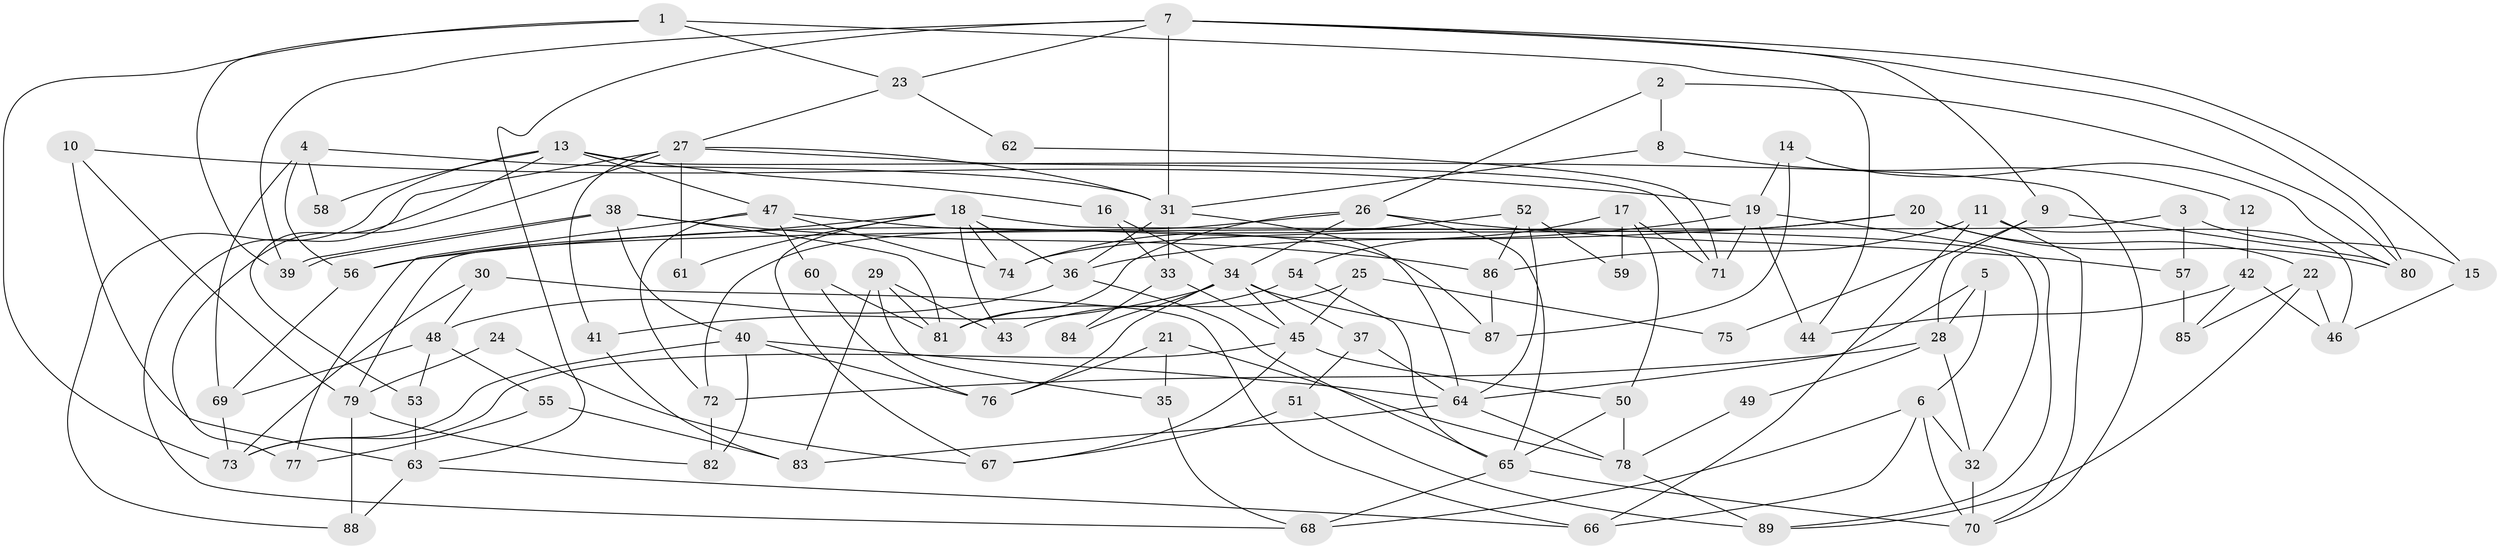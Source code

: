 // coarse degree distribution, {5: 0.1206896551724138, 7: 0.10344827586206896, 4: 0.29310344827586204, 6: 0.1206896551724138, 8: 0.05172413793103448, 3: 0.1724137931034483, 9: 0.05172413793103448, 2: 0.06896551724137931, 12: 0.017241379310344827}
// Generated by graph-tools (version 1.1) at 2025/41/03/06/25 10:41:54]
// undirected, 89 vertices, 178 edges
graph export_dot {
graph [start="1"]
  node [color=gray90,style=filled];
  1;
  2;
  3;
  4;
  5;
  6;
  7;
  8;
  9;
  10;
  11;
  12;
  13;
  14;
  15;
  16;
  17;
  18;
  19;
  20;
  21;
  22;
  23;
  24;
  25;
  26;
  27;
  28;
  29;
  30;
  31;
  32;
  33;
  34;
  35;
  36;
  37;
  38;
  39;
  40;
  41;
  42;
  43;
  44;
  45;
  46;
  47;
  48;
  49;
  50;
  51;
  52;
  53;
  54;
  55;
  56;
  57;
  58;
  59;
  60;
  61;
  62;
  63;
  64;
  65;
  66;
  67;
  68;
  69;
  70;
  71;
  72;
  73;
  74;
  75;
  76;
  77;
  78;
  79;
  80;
  81;
  82;
  83;
  84;
  85;
  86;
  87;
  88;
  89;
  1 -- 39;
  1 -- 73;
  1 -- 23;
  1 -- 44;
  2 -- 80;
  2 -- 26;
  2 -- 8;
  3 -- 15;
  3 -- 79;
  3 -- 57;
  4 -- 69;
  4 -- 56;
  4 -- 31;
  4 -- 58;
  5 -- 28;
  5 -- 64;
  5 -- 6;
  6 -- 70;
  6 -- 32;
  6 -- 66;
  6 -- 68;
  7 -- 31;
  7 -- 23;
  7 -- 9;
  7 -- 15;
  7 -- 39;
  7 -- 63;
  7 -- 80;
  8 -- 31;
  8 -- 12;
  9 -- 80;
  9 -- 28;
  9 -- 75;
  10 -- 63;
  10 -- 19;
  10 -- 79;
  11 -- 86;
  11 -- 70;
  11 -- 46;
  11 -- 66;
  12 -- 42;
  13 -- 70;
  13 -- 16;
  13 -- 47;
  13 -- 53;
  13 -- 58;
  13 -- 88;
  14 -- 87;
  14 -- 80;
  14 -- 19;
  15 -- 46;
  16 -- 34;
  16 -- 33;
  17 -- 54;
  17 -- 50;
  17 -- 59;
  17 -- 71;
  18 -- 74;
  18 -- 36;
  18 -- 32;
  18 -- 43;
  18 -- 56;
  18 -- 61;
  18 -- 67;
  19 -- 36;
  19 -- 44;
  19 -- 71;
  19 -- 89;
  20 -- 56;
  20 -- 22;
  20 -- 74;
  20 -- 80;
  21 -- 76;
  21 -- 78;
  21 -- 35;
  22 -- 89;
  22 -- 46;
  22 -- 85;
  23 -- 27;
  23 -- 62;
  24 -- 67;
  24 -- 79;
  25 -- 45;
  25 -- 43;
  25 -- 75;
  26 -- 65;
  26 -- 34;
  26 -- 57;
  26 -- 72;
  26 -- 81;
  27 -- 31;
  27 -- 71;
  27 -- 41;
  27 -- 61;
  27 -- 68;
  27 -- 77;
  28 -- 32;
  28 -- 49;
  28 -- 72;
  29 -- 81;
  29 -- 35;
  29 -- 43;
  29 -- 83;
  30 -- 66;
  30 -- 48;
  30 -- 73;
  31 -- 64;
  31 -- 33;
  31 -- 36;
  32 -- 70;
  33 -- 45;
  33 -- 84;
  34 -- 76;
  34 -- 87;
  34 -- 37;
  34 -- 41;
  34 -- 45;
  34 -- 84;
  35 -- 68;
  36 -- 48;
  36 -- 65;
  37 -- 64;
  37 -- 51;
  38 -- 40;
  38 -- 39;
  38 -- 39;
  38 -- 81;
  38 -- 86;
  40 -- 82;
  40 -- 73;
  40 -- 64;
  40 -- 76;
  41 -- 83;
  42 -- 44;
  42 -- 85;
  42 -- 46;
  45 -- 67;
  45 -- 50;
  45 -- 73;
  47 -- 72;
  47 -- 60;
  47 -- 74;
  47 -- 77;
  47 -- 87;
  48 -- 55;
  48 -- 53;
  48 -- 69;
  49 -- 78;
  50 -- 65;
  50 -- 78;
  51 -- 89;
  51 -- 67;
  52 -- 64;
  52 -- 74;
  52 -- 59;
  52 -- 86;
  53 -- 63;
  54 -- 65;
  54 -- 81;
  55 -- 77;
  55 -- 83;
  56 -- 69;
  57 -- 85;
  60 -- 81;
  60 -- 76;
  62 -- 71;
  63 -- 66;
  63 -- 88;
  64 -- 83;
  64 -- 78;
  65 -- 68;
  65 -- 70;
  69 -- 73;
  72 -- 82;
  78 -- 89;
  79 -- 88;
  79 -- 82;
  86 -- 87;
}
